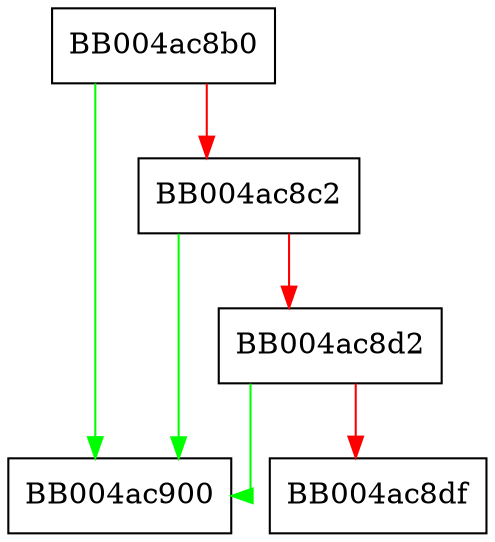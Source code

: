 digraph quic_new_stream_wait {
  node [shape="box"];
  graph [splines=ortho];
  BB004ac8b0 -> BB004ac900 [color="green"];
  BB004ac8b0 -> BB004ac8c2 [color="red"];
  BB004ac8c2 -> BB004ac900 [color="green"];
  BB004ac8c2 -> BB004ac8d2 [color="red"];
  BB004ac8d2 -> BB004ac900 [color="green"];
  BB004ac8d2 -> BB004ac8df [color="red"];
}